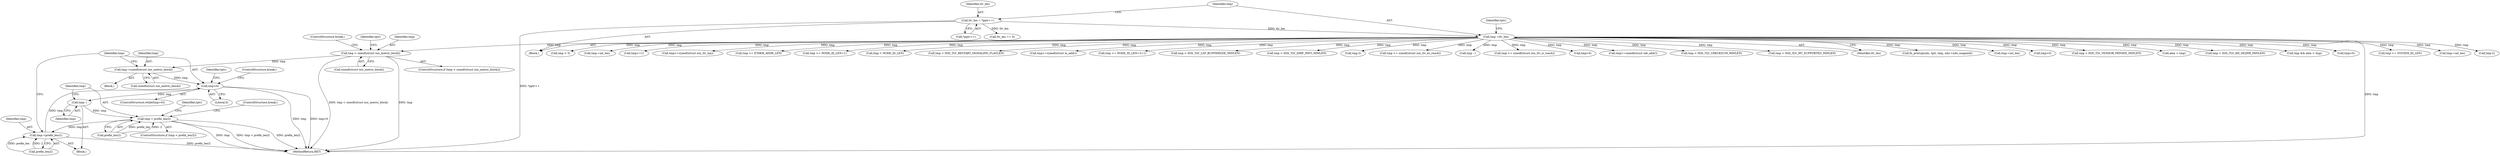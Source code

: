 digraph "0_tcpdump_3b32029db354cbc875127869d9b12a9addc75b50@API" {
"1002869" [label="(Call,tmp-=sizeof(struct isis_metric_block))"];
"1002846" [label="(Call,tmp < sizeof(struct isis_metric_block))"];
"1001364" [label="(Call,tmp =tlv_len)"];
"1001359" [label="(Call,tlv_len = *pptr++)"];
"1002874" [label="(Call,tmp>0)"];
"1002899" [label="(Call,tmp--)"];
"1002902" [label="(Call,tmp < prefix_len/2)"];
"1002934" [label="(Call,tmp-=prefix_len/2)"];
"1002821" [label="(Call,tmp >= SYSTEM_ID_LEN)"];
"1002870" [label="(Identifier,tmp)"];
"1002903" [label="(Identifier,tmp)"];
"1001361" [label="(Call,*pptr++)"];
"1002853" [label="(Identifier,tptr)"];
"1001365" [label="(Identifier,tmp)"];
"1001856" [label="(Call,tmp-=mt_len)"];
"1002277" [label="(Call,tmp-2)"];
"1001487" [label="(Call,tmp < 3)"];
"1001788" [label="(Call,tmp-=mt_len)"];
"1002075" [label="(Call,tmp>=1)"];
"1001359" [label="(Call,tlv_len = *pptr++)"];
"1002877" [label="(Block,)"];
"1002936" [label="(Call,prefix_len/2)"];
"1002482" [label="(Call,tmp>=sizeof(struct isis_tlv_lsp))"];
"1001456" [label="(Call,tmp >= ETHER_ADDR_LEN)"];
"1002873" [label="(ControlStructure,while(tmp>0))"];
"1002880" [label="(Identifier,tptr)"];
"1002910" [label="(Identifier,tptr)"];
"1001590" [label="(Call,tmp >= NODE_ID_LEN+1)"];
"1002353" [label="(Call,tmp < NODE_ID_LEN)"];
"1002678" [label="(Call,tmp < ISIS_TLV_RESTART_SIGNALING_FLAGLEN)"];
"1002871" [label="(Call,sizeof(struct isis_metric_block))"];
"1002309" [label="(Call,tmp>=sizeof(struct in_addr))"];
"1001617" [label="(Call,tmp >= NODE_ID_LEN+3+1)"];
"1002803" [label="(Call,tmp < ISIS_TLV_LSP_BUFFERSIZE_MINLEN)"];
"1002899" [label="(Call,tmp--)"];
"1001360" [label="(Identifier,tlv_len)"];
"1002907" [label="(ControlStructure,break;)"];
"1002875" [label="(Identifier,tmp)"];
"1002749" [label="(Call,tmp < ISIS_TLV_IDRP_INFO_MINLEN)"];
"1002902" [label="(Call,tmp < prefix_len/2)"];
"1003083" [label="(MethodReturn,RET)"];
"1002232" [label="(Call,tmp-2)"];
"1001387" [label="(Call,tlv_len == 0)"];
"1002904" [label="(Call,prefix_len/2)"];
"1001704" [label="(Call,tmp >= sizeof(struct isis_tlv_es_reach))"];
"1001506" [label="(Call,tmp --)"];
"1001666" [label="(Call,tmp >= sizeof(struct isis_tlv_is_reach))"];
"1001749" [label="(Call,tmp>0)"];
"1001885" [label="(Call,tmp>=sizeof(struct in6_addr))"];
"1002556" [label="(Call,tmp < ISIS_TLV_CHECKSUM_MINLEN)"];
"1002939" [label="(ControlStructure,break;)"];
"1002901" [label="(ControlStructure,if (tmp < prefix_len/2))"];
"1002637" [label="(Call,tmp < ISIS_TLV_MT_SUPPORTED_MINLEN)"];
"1001366" [label="(Identifier,tlv_len)"];
"1002342" [label="(Call,fn_printzp(ndo, tptr, tmp, ndo->ndo_snapend))"];
"1002935" [label="(Identifier,tmp)"];
"1002934" [label="(Call,tmp-=prefix_len/2)"];
"1002847" [label="(Identifier,tmp)"];
"1001555" [label="(Call,tmp-=mt_len)"];
"1001364" [label="(Call,tmp =tlv_len)"];
"1002176" [label="(Call,tmp>0)"];
"1002960" [label="(Call,tmp < ISIS_TLV_VENDOR_PRIVATE_MINLEN)"];
"1002846" [label="(Call,tmp < sizeof(struct isis_metric_block))"];
"1002850" [label="(ControlStructure,break;)"];
"1001368" [label="(Identifier,tptr)"];
"1002845" [label="(ControlStructure,if (tmp < sizeof(struct isis_metric_block)))"];
"1001412" [label="(Call,alen < tmp)"];
"1002900" [label="(Identifier,tmp)"];
"1002942" [label="(Call,tmp < ISIS_TLV_IIH_SEQNR_MINLEN)"];
"1001410" [label="(Call,tmp && alen < tmp)"];
"1002869" [label="(Call,tmp-=sizeof(struct isis_metric_block))"];
"1002848" [label="(Call,sizeof(struct isis_metric_block))"];
"1001344" [label="(Block,)"];
"1001817" [label="(Call,tmp>0)"];
"1002874" [label="(Call,tmp>0)"];
"1001398" [label="(Block,)"];
"1002876" [label="(Literal,0)"];
"1002869" -> "1001398"  [label="AST: "];
"1002869" -> "1002871"  [label="CFG: "];
"1002870" -> "1002869"  [label="AST: "];
"1002871" -> "1002869"  [label="AST: "];
"1002875" -> "1002869"  [label="CFG: "];
"1002846" -> "1002869"  [label="DDG: tmp"];
"1002869" -> "1002874"  [label="DDG: tmp"];
"1002846" -> "1002845"  [label="AST: "];
"1002846" -> "1002848"  [label="CFG: "];
"1002847" -> "1002846"  [label="AST: "];
"1002848" -> "1002846"  [label="AST: "];
"1002850" -> "1002846"  [label="CFG: "];
"1002853" -> "1002846"  [label="CFG: "];
"1002846" -> "1003083"  [label="DDG: tmp"];
"1002846" -> "1003083"  [label="DDG: tmp < sizeof(struct isis_metric_block)"];
"1001364" -> "1002846"  [label="DDG: tmp"];
"1001364" -> "1001344"  [label="AST: "];
"1001364" -> "1001366"  [label="CFG: "];
"1001365" -> "1001364"  [label="AST: "];
"1001366" -> "1001364"  [label="AST: "];
"1001368" -> "1001364"  [label="CFG: "];
"1001364" -> "1003083"  [label="DDG: tmp"];
"1001359" -> "1001364"  [label="DDG: tlv_len"];
"1001364" -> "1001410"  [label="DDG: tmp"];
"1001364" -> "1001412"  [label="DDG: tmp"];
"1001364" -> "1001456"  [label="DDG: tmp"];
"1001364" -> "1001487"  [label="DDG: tmp"];
"1001364" -> "1001506"  [label="DDG: tmp"];
"1001364" -> "1001555"  [label="DDG: tmp"];
"1001364" -> "1001590"  [label="DDG: tmp"];
"1001364" -> "1001617"  [label="DDG: tmp"];
"1001364" -> "1001666"  [label="DDG: tmp"];
"1001364" -> "1001704"  [label="DDG: tmp"];
"1001364" -> "1001749"  [label="DDG: tmp"];
"1001364" -> "1001788"  [label="DDG: tmp"];
"1001364" -> "1001817"  [label="DDG: tmp"];
"1001364" -> "1001856"  [label="DDG: tmp"];
"1001364" -> "1001885"  [label="DDG: tmp"];
"1001364" -> "1002075"  [label="DDG: tmp"];
"1001364" -> "1002176"  [label="DDG: tmp"];
"1001364" -> "1002232"  [label="DDG: tmp"];
"1001364" -> "1002277"  [label="DDG: tmp"];
"1001364" -> "1002309"  [label="DDG: tmp"];
"1001364" -> "1002342"  [label="DDG: tmp"];
"1001364" -> "1002353"  [label="DDG: tmp"];
"1001364" -> "1002482"  [label="DDG: tmp"];
"1001364" -> "1002556"  [label="DDG: tmp"];
"1001364" -> "1002637"  [label="DDG: tmp"];
"1001364" -> "1002678"  [label="DDG: tmp"];
"1001364" -> "1002749"  [label="DDG: tmp"];
"1001364" -> "1002803"  [label="DDG: tmp"];
"1001364" -> "1002821"  [label="DDG: tmp"];
"1001364" -> "1002942"  [label="DDG: tmp"];
"1001364" -> "1002960"  [label="DDG: tmp"];
"1001359" -> "1001344"  [label="AST: "];
"1001359" -> "1001361"  [label="CFG: "];
"1001360" -> "1001359"  [label="AST: "];
"1001361" -> "1001359"  [label="AST: "];
"1001365" -> "1001359"  [label="CFG: "];
"1001359" -> "1003083"  [label="DDG: *pptr++"];
"1001359" -> "1001387"  [label="DDG: tlv_len"];
"1002874" -> "1002873"  [label="AST: "];
"1002874" -> "1002876"  [label="CFG: "];
"1002875" -> "1002874"  [label="AST: "];
"1002876" -> "1002874"  [label="AST: "];
"1002880" -> "1002874"  [label="CFG: "];
"1002939" -> "1002874"  [label="CFG: "];
"1002874" -> "1003083"  [label="DDG: tmp>0"];
"1002874" -> "1003083"  [label="DDG: tmp"];
"1002934" -> "1002874"  [label="DDG: tmp"];
"1002874" -> "1002899"  [label="DDG: tmp"];
"1002899" -> "1002877"  [label="AST: "];
"1002899" -> "1002900"  [label="CFG: "];
"1002900" -> "1002899"  [label="AST: "];
"1002903" -> "1002899"  [label="CFG: "];
"1002899" -> "1002902"  [label="DDG: tmp"];
"1002902" -> "1002901"  [label="AST: "];
"1002902" -> "1002904"  [label="CFG: "];
"1002903" -> "1002902"  [label="AST: "];
"1002904" -> "1002902"  [label="AST: "];
"1002907" -> "1002902"  [label="CFG: "];
"1002910" -> "1002902"  [label="CFG: "];
"1002902" -> "1003083"  [label="DDG: tmp"];
"1002902" -> "1003083"  [label="DDG: tmp < prefix_len/2"];
"1002902" -> "1003083"  [label="DDG: prefix_len/2"];
"1002904" -> "1002902"  [label="DDG: prefix_len"];
"1002904" -> "1002902"  [label="DDG: 2"];
"1002902" -> "1002934"  [label="DDG: tmp"];
"1002934" -> "1002877"  [label="AST: "];
"1002934" -> "1002936"  [label="CFG: "];
"1002935" -> "1002934"  [label="AST: "];
"1002936" -> "1002934"  [label="AST: "];
"1002875" -> "1002934"  [label="CFG: "];
"1002934" -> "1003083"  [label="DDG: prefix_len/2"];
"1002936" -> "1002934"  [label="DDG: prefix_len"];
"1002936" -> "1002934"  [label="DDG: 2"];
}
